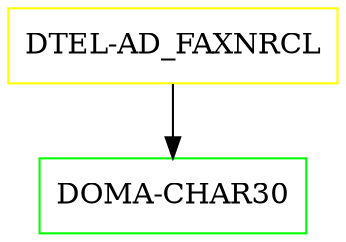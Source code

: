 digraph G {
  "DTEL-AD_FAXNRCL" [shape=box,color=yellow];
  "DOMA-CHAR30" [shape=box,color=green,URL="./DOMA_CHAR30.html"];
  "DTEL-AD_FAXNRCL" -> "DOMA-CHAR30";
}
